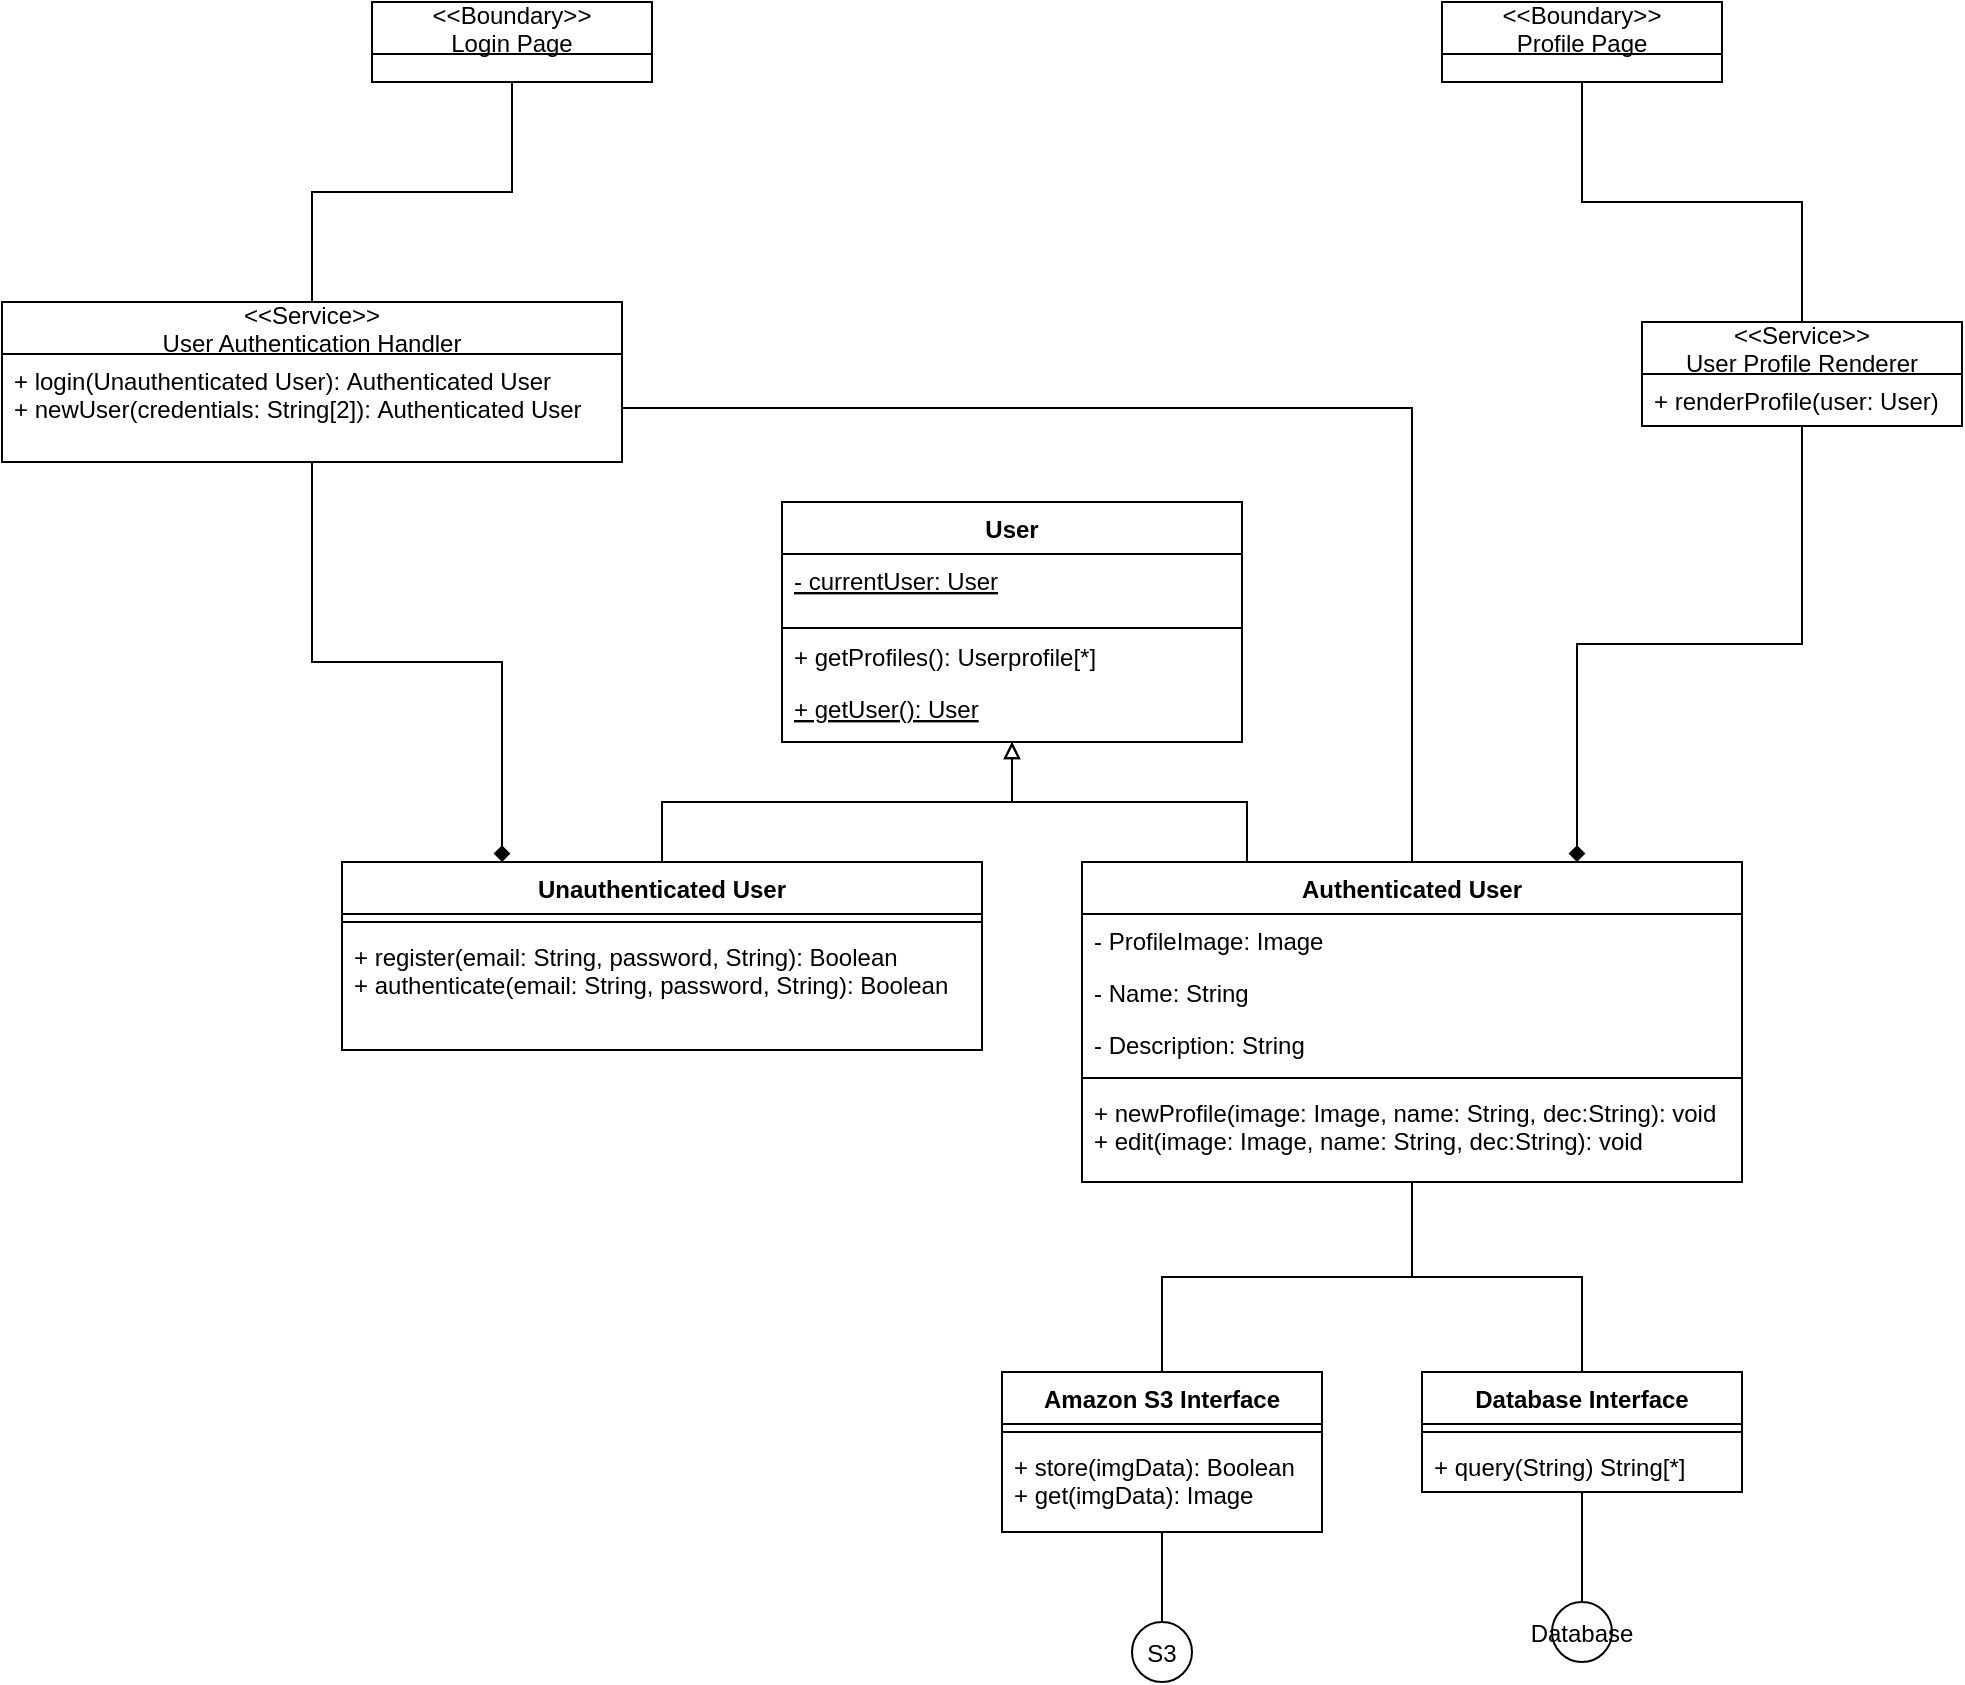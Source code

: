 <mxfile version="13.9.9" type="device"><diagram id="C5RBs43oDa-KdzZeNtuy" name="Page-1"><mxGraphModel dx="1900" dy="1807" grid="1" gridSize="10" guides="1" tooltips="1" connect="1" arrows="1" fold="1" page="1" pageScale="1" pageWidth="827" pageHeight="1169" math="0" shadow="0"><root><mxCell id="WIyWlLk6GJQsqaUBKTNV-0"/><mxCell id="WIyWlLk6GJQsqaUBKTNV-1" parent="WIyWlLk6GJQsqaUBKTNV-0"/><mxCell id="pd1Yz1n19DoRkzj_3fmT-0" value="User" style="swimlane;fontStyle=1;align=center;verticalAlign=top;childLayout=stackLayout;horizontal=1;startSize=26;horizontalStack=0;resizeParent=1;resizeParentMax=0;resizeLast=0;collapsible=1;marginBottom=0;" vertex="1" parent="WIyWlLk6GJQsqaUBKTNV-1"><mxGeometry x="330" y="150" width="230" height="120" as="geometry"/></mxCell><mxCell id="pd1Yz1n19DoRkzj_3fmT-13" value="- currentUser: User" style="text;strokeColor=none;fillColor=none;align=left;verticalAlign=top;spacingLeft=4;spacingRight=4;overflow=hidden;rotatable=0;points=[[0,0.5],[1,0.5]];portConstraint=eastwest;fontStyle=4" vertex="1" parent="pd1Yz1n19DoRkzj_3fmT-0"><mxGeometry y="26" width="230" height="36" as="geometry"/></mxCell><mxCell id="pd1Yz1n19DoRkzj_3fmT-2" value="" style="line;strokeWidth=1;fillColor=none;align=left;verticalAlign=middle;spacingTop=-1;spacingLeft=3;spacingRight=3;rotatable=0;labelPosition=right;points=[];portConstraint=eastwest;" vertex="1" parent="pd1Yz1n19DoRkzj_3fmT-0"><mxGeometry y="62" width="230" height="2" as="geometry"/></mxCell><mxCell id="pd1Yz1n19DoRkzj_3fmT-3" value="+ getProfiles(): Userprofile[*]&#10;" style="text;strokeColor=none;fillColor=none;align=left;verticalAlign=top;spacingLeft=4;spacingRight=4;overflow=hidden;rotatable=0;points=[[0,0.5],[1,0.5]];portConstraint=eastwest;fontStyle=0" vertex="1" parent="pd1Yz1n19DoRkzj_3fmT-0"><mxGeometry y="64" width="230" height="26" as="geometry"/></mxCell><mxCell id="pd1Yz1n19DoRkzj_3fmT-17" value="+ getUser(): User" style="text;strokeColor=none;fillColor=none;align=left;verticalAlign=top;spacingLeft=4;spacingRight=4;overflow=hidden;rotatable=0;points=[[0,0.5],[1,0.5]];portConstraint=eastwest;fontStyle=4" vertex="1" parent="pd1Yz1n19DoRkzj_3fmT-0"><mxGeometry y="90" width="230" height="30" as="geometry"/></mxCell><mxCell id="pd1Yz1n19DoRkzj_3fmT-14" style="edgeStyle=orthogonalEdgeStyle;rounded=0;orthogonalLoop=1;jettySize=auto;html=1;exitX=0.5;exitY=0;exitDx=0;exitDy=0;endArrow=block;endFill=0;" edge="1" parent="WIyWlLk6GJQsqaUBKTNV-1" source="pd1Yz1n19DoRkzj_3fmT-4" target="pd1Yz1n19DoRkzj_3fmT-0"><mxGeometry relative="1" as="geometry"/></mxCell><mxCell id="pd1Yz1n19DoRkzj_3fmT-44" style="edgeStyle=orthogonalEdgeStyle;rounded=0;orthogonalLoop=1;jettySize=auto;html=1;exitX=0.25;exitY=0;exitDx=0;exitDy=0;endArrow=none;endFill=0;startArrow=diamond;startFill=1;" edge="1" parent="WIyWlLk6GJQsqaUBKTNV-1" source="pd1Yz1n19DoRkzj_3fmT-4" target="pd1Yz1n19DoRkzj_3fmT-39"><mxGeometry relative="1" as="geometry"/></mxCell><mxCell id="pd1Yz1n19DoRkzj_3fmT-4" value="Unauthenticated User" style="swimlane;fontStyle=1;align=center;verticalAlign=top;childLayout=stackLayout;horizontal=1;startSize=26;horizontalStack=0;resizeParent=1;resizeParentMax=0;resizeLast=0;collapsible=1;marginBottom=0;" vertex="1" parent="WIyWlLk6GJQsqaUBKTNV-1"><mxGeometry x="110" y="330" width="320" height="94" as="geometry"/></mxCell><mxCell id="pd1Yz1n19DoRkzj_3fmT-6" value="" style="line;strokeWidth=1;fillColor=none;align=left;verticalAlign=middle;spacingTop=-1;spacingLeft=3;spacingRight=3;rotatable=0;labelPosition=right;points=[];portConstraint=eastwest;" vertex="1" parent="pd1Yz1n19DoRkzj_3fmT-4"><mxGeometry y="26" width="320" height="8" as="geometry"/></mxCell><mxCell id="pd1Yz1n19DoRkzj_3fmT-7" value="+ register(email: String, password, String): Boolean&#10;+ authenticate(email: String, password, String): Boolean" style="text;strokeColor=none;fillColor=none;align=left;verticalAlign=top;spacingLeft=4;spacingRight=4;overflow=hidden;rotatable=0;points=[[0,0.5],[1,0.5]];portConstraint=eastwest;" vertex="1" parent="pd1Yz1n19DoRkzj_3fmT-4"><mxGeometry y="34" width="320" height="60" as="geometry"/></mxCell><mxCell id="pd1Yz1n19DoRkzj_3fmT-43" style="edgeStyle=orthogonalEdgeStyle;rounded=0;orthogonalLoop=1;jettySize=auto;html=1;exitX=0.75;exitY=0;exitDx=0;exitDy=0;endArrow=none;endFill=0;startArrow=diamond;startFill=1;" edge="1" parent="WIyWlLk6GJQsqaUBKTNV-1" source="pd1Yz1n19DoRkzj_3fmT-8" target="pd1Yz1n19DoRkzj_3fmT-35"><mxGeometry relative="1" as="geometry"/></mxCell><mxCell id="pd1Yz1n19DoRkzj_3fmT-53" style="edgeStyle=orthogonalEdgeStyle;rounded=0;orthogonalLoop=1;jettySize=auto;html=1;exitX=0.25;exitY=0;exitDx=0;exitDy=0;startArrow=none;startFill=0;endArrow=block;endFill=0;" edge="1" parent="WIyWlLk6GJQsqaUBKTNV-1" source="pd1Yz1n19DoRkzj_3fmT-8" target="pd1Yz1n19DoRkzj_3fmT-0"><mxGeometry relative="1" as="geometry"/></mxCell><mxCell id="pd1Yz1n19DoRkzj_3fmT-8" value="Authenticated User" style="swimlane;fontStyle=1;align=center;verticalAlign=top;childLayout=stackLayout;horizontal=1;startSize=26;horizontalStack=0;resizeParent=1;resizeParentMax=0;resizeLast=0;collapsible=1;marginBottom=0;" vertex="1" parent="WIyWlLk6GJQsqaUBKTNV-1"><mxGeometry x="480" y="330" width="330" height="160" as="geometry"/></mxCell><mxCell id="pd1Yz1n19DoRkzj_3fmT-9" value="- ProfileImage: Image&#10;" style="text;strokeColor=none;fillColor=none;align=left;verticalAlign=top;spacingLeft=4;spacingRight=4;overflow=hidden;rotatable=0;points=[[0,0.5],[1,0.5]];portConstraint=eastwest;" vertex="1" parent="pd1Yz1n19DoRkzj_3fmT-8"><mxGeometry y="26" width="330" height="26" as="geometry"/></mxCell><mxCell id="pd1Yz1n19DoRkzj_3fmT-18" value="- Name: String&#10;" style="text;strokeColor=none;fillColor=none;align=left;verticalAlign=top;spacingLeft=4;spacingRight=4;overflow=hidden;rotatable=0;points=[[0,0.5],[1,0.5]];portConstraint=eastwest;" vertex="1" parent="pd1Yz1n19DoRkzj_3fmT-8"><mxGeometry y="52" width="330" height="26" as="geometry"/></mxCell><mxCell id="pd1Yz1n19DoRkzj_3fmT-19" value="- Description: String&#10;" style="text;strokeColor=none;fillColor=none;align=left;verticalAlign=top;spacingLeft=4;spacingRight=4;overflow=hidden;rotatable=0;points=[[0,0.5],[1,0.5]];portConstraint=eastwest;" vertex="1" parent="pd1Yz1n19DoRkzj_3fmT-8"><mxGeometry y="78" width="330" height="26" as="geometry"/></mxCell><mxCell id="pd1Yz1n19DoRkzj_3fmT-10" value="" style="line;strokeWidth=1;fillColor=none;align=left;verticalAlign=middle;spacingTop=-1;spacingLeft=3;spacingRight=3;rotatable=0;labelPosition=right;points=[];portConstraint=eastwest;" vertex="1" parent="pd1Yz1n19DoRkzj_3fmT-8"><mxGeometry y="104" width="330" height="8" as="geometry"/></mxCell><mxCell id="pd1Yz1n19DoRkzj_3fmT-11" value="+ newProfile(image: Image, name: String, dec:String): void&#10;+ edit(image: Image, name: String, dec:String): void" style="text;strokeColor=none;fillColor=none;align=left;verticalAlign=top;spacingLeft=4;spacingRight=4;overflow=hidden;rotatable=0;points=[[0,0.5],[1,0.5]];portConstraint=eastwest;" vertex="1" parent="pd1Yz1n19DoRkzj_3fmT-8"><mxGeometry y="112" width="330" height="48" as="geometry"/></mxCell><mxCell id="pd1Yz1n19DoRkzj_3fmT-24" style="edgeStyle=orthogonalEdgeStyle;rounded=0;orthogonalLoop=1;jettySize=auto;html=1;exitX=0.5;exitY=0;exitDx=0;exitDy=0;endArrow=none;endFill=0;" edge="1" parent="WIyWlLk6GJQsqaUBKTNV-1" source="pd1Yz1n19DoRkzj_3fmT-20" target="pd1Yz1n19DoRkzj_3fmT-8"><mxGeometry relative="1" as="geometry"/></mxCell><mxCell id="pd1Yz1n19DoRkzj_3fmT-20" value="Database Interface&#10;" style="swimlane;fontStyle=1;align=center;verticalAlign=top;childLayout=stackLayout;horizontal=1;startSize=26;horizontalStack=0;resizeParent=1;resizeParentMax=0;resizeLast=0;collapsible=1;marginBottom=0;" vertex="1" parent="WIyWlLk6GJQsqaUBKTNV-1"><mxGeometry x="650" y="585" width="160" height="60" as="geometry"/></mxCell><mxCell id="pd1Yz1n19DoRkzj_3fmT-22" value="" style="line;strokeWidth=1;fillColor=none;align=left;verticalAlign=middle;spacingTop=-1;spacingLeft=3;spacingRight=3;rotatable=0;labelPosition=right;points=[];portConstraint=eastwest;" vertex="1" parent="pd1Yz1n19DoRkzj_3fmT-20"><mxGeometry y="26" width="160" height="8" as="geometry"/></mxCell><mxCell id="pd1Yz1n19DoRkzj_3fmT-23" value="+ query(String) String[*]" style="text;strokeColor=none;fillColor=none;align=left;verticalAlign=top;spacingLeft=4;spacingRight=4;overflow=hidden;rotatable=0;points=[[0,0.5],[1,0.5]];portConstraint=eastwest;" vertex="1" parent="pd1Yz1n19DoRkzj_3fmT-20"><mxGeometry y="34" width="160" height="26" as="geometry"/></mxCell><mxCell id="pd1Yz1n19DoRkzj_3fmT-27" style="edgeStyle=orthogonalEdgeStyle;rounded=0;orthogonalLoop=1;jettySize=auto;html=1;exitX=0.5;exitY=0;exitDx=0;exitDy=0;endArrow=none;endFill=0;" edge="1" parent="WIyWlLk6GJQsqaUBKTNV-1" source="pd1Yz1n19DoRkzj_3fmT-26" target="pd1Yz1n19DoRkzj_3fmT-20"><mxGeometry relative="1" as="geometry"/></mxCell><mxCell id="pd1Yz1n19DoRkzj_3fmT-26" value="Database" style="ellipse;fillColor=#ffffff;strokeColor=#000000;" vertex="1" parent="WIyWlLk6GJQsqaUBKTNV-1"><mxGeometry x="715" y="700" width="30" height="30" as="geometry"/></mxCell><mxCell id="pd1Yz1n19DoRkzj_3fmT-32" style="edgeStyle=orthogonalEdgeStyle;rounded=0;orthogonalLoop=1;jettySize=auto;html=1;exitX=0.5;exitY=0;exitDx=0;exitDy=0;endArrow=none;endFill=0;" edge="1" parent="WIyWlLk6GJQsqaUBKTNV-1" source="pd1Yz1n19DoRkzj_3fmT-28" target="pd1Yz1n19DoRkzj_3fmT-8"><mxGeometry relative="1" as="geometry"/></mxCell><mxCell id="pd1Yz1n19DoRkzj_3fmT-28" value="Amazon S3 Interface" style="swimlane;fontStyle=1;align=center;verticalAlign=top;childLayout=stackLayout;horizontal=1;startSize=26;horizontalStack=0;resizeParent=1;resizeParentMax=0;resizeLast=0;collapsible=1;marginBottom=0;" vertex="1" parent="WIyWlLk6GJQsqaUBKTNV-1"><mxGeometry x="440" y="585" width="160" height="80" as="geometry"/></mxCell><mxCell id="pd1Yz1n19DoRkzj_3fmT-30" value="" style="line;strokeWidth=1;fillColor=none;align=left;verticalAlign=middle;spacingTop=-1;spacingLeft=3;spacingRight=3;rotatable=0;labelPosition=right;points=[];portConstraint=eastwest;" vertex="1" parent="pd1Yz1n19DoRkzj_3fmT-28"><mxGeometry y="26" width="160" height="8" as="geometry"/></mxCell><mxCell id="pd1Yz1n19DoRkzj_3fmT-31" value="+ store(imgData): Boolean&#10;+ get(imgData): Image" style="text;strokeColor=none;fillColor=none;align=left;verticalAlign=top;spacingLeft=4;spacingRight=4;overflow=hidden;rotatable=0;points=[[0,0.5],[1,0.5]];portConstraint=eastwest;" vertex="1" parent="pd1Yz1n19DoRkzj_3fmT-28"><mxGeometry y="34" width="160" height="46" as="geometry"/></mxCell><mxCell id="pd1Yz1n19DoRkzj_3fmT-34" style="edgeStyle=orthogonalEdgeStyle;rounded=0;orthogonalLoop=1;jettySize=auto;html=1;exitX=0.5;exitY=0;exitDx=0;exitDy=0;endArrow=none;endFill=0;" edge="1" parent="WIyWlLk6GJQsqaUBKTNV-1" source="pd1Yz1n19DoRkzj_3fmT-33" target="pd1Yz1n19DoRkzj_3fmT-28"><mxGeometry relative="1" as="geometry"/></mxCell><mxCell id="pd1Yz1n19DoRkzj_3fmT-33" value="S3" style="ellipse;fillColor=#ffffff;strokeColor=#000000;" vertex="1" parent="WIyWlLk6GJQsqaUBKTNV-1"><mxGeometry x="505" y="710" width="30" height="30" as="geometry"/></mxCell><mxCell id="pd1Yz1n19DoRkzj_3fmT-51" style="edgeStyle=orthogonalEdgeStyle;rounded=0;orthogonalLoop=1;jettySize=auto;html=1;exitX=0.5;exitY=0;exitDx=0;exitDy=0;startArrow=none;startFill=0;endArrow=none;endFill=0;" edge="1" parent="WIyWlLk6GJQsqaUBKTNV-1" source="pd1Yz1n19DoRkzj_3fmT-35" target="pd1Yz1n19DoRkzj_3fmT-49"><mxGeometry relative="1" as="geometry"/></mxCell><mxCell id="pd1Yz1n19DoRkzj_3fmT-35" value="&lt;&lt;Service&gt;&gt;&#10;User Profile Renderer" style="swimlane;fontStyle=0;childLayout=stackLayout;horizontal=1;startSize=26;fillColor=none;horizontalStack=0;resizeParent=1;resizeParentMax=0;resizeLast=0;collapsible=1;marginBottom=0;" vertex="1" parent="WIyWlLk6GJQsqaUBKTNV-1"><mxGeometry x="760" y="60" width="160" height="52" as="geometry"/></mxCell><mxCell id="pd1Yz1n19DoRkzj_3fmT-36" value="+ renderProfile(user: User)" style="text;strokeColor=none;fillColor=none;align=left;verticalAlign=top;spacingLeft=4;spacingRight=4;overflow=hidden;rotatable=0;points=[[0,0.5],[1,0.5]];portConstraint=eastwest;" vertex="1" parent="pd1Yz1n19DoRkzj_3fmT-35"><mxGeometry y="26" width="160" height="26" as="geometry"/></mxCell><mxCell id="pd1Yz1n19DoRkzj_3fmT-50" style="edgeStyle=orthogonalEdgeStyle;rounded=0;orthogonalLoop=1;jettySize=auto;html=1;exitX=0.5;exitY=0;exitDx=0;exitDy=0;startArrow=none;startFill=0;endArrow=none;endFill=0;" edge="1" parent="WIyWlLk6GJQsqaUBKTNV-1" source="pd1Yz1n19DoRkzj_3fmT-39" target="pd1Yz1n19DoRkzj_3fmT-45"><mxGeometry relative="1" as="geometry"/></mxCell><mxCell id="pd1Yz1n19DoRkzj_3fmT-39" value="&lt;&lt;Service&gt;&gt;&#10;User Authentication Handler" style="swimlane;fontStyle=0;childLayout=stackLayout;horizontal=1;startSize=26;fillColor=none;horizontalStack=0;resizeParent=1;resizeParentMax=0;resizeLast=0;collapsible=1;marginBottom=0;" vertex="1" parent="WIyWlLk6GJQsqaUBKTNV-1"><mxGeometry x="-60" y="50" width="310" height="80" as="geometry"/></mxCell><mxCell id="pd1Yz1n19DoRkzj_3fmT-40" value="+ login(Unauthenticated User): Authenticated User&#10;+ newUser(credentials: String[2]): Authenticated User" style="text;strokeColor=none;fillColor=none;align=left;verticalAlign=top;spacingLeft=4;spacingRight=4;overflow=hidden;rotatable=0;points=[[0,0.5],[1,0.5]];portConstraint=eastwest;" vertex="1" parent="pd1Yz1n19DoRkzj_3fmT-39"><mxGeometry y="26" width="310" height="54" as="geometry"/></mxCell><mxCell id="pd1Yz1n19DoRkzj_3fmT-45" value="&lt;&lt;Boundary&gt;&gt;&#10;Login Page" style="swimlane;fontStyle=0;childLayout=stackLayout;horizontal=1;startSize=26;fillColor=none;horizontalStack=0;resizeParent=1;resizeParentMax=0;resizeLast=0;collapsible=1;marginBottom=0;" vertex="1" parent="WIyWlLk6GJQsqaUBKTNV-1"><mxGeometry x="125" y="-100" width="140" height="40" as="geometry"/></mxCell><mxCell id="pd1Yz1n19DoRkzj_3fmT-49" value="&lt;&lt;Boundary&gt;&gt;&#10;Profile Page" style="swimlane;fontStyle=0;childLayout=stackLayout;horizontal=1;startSize=26;fillColor=none;horizontalStack=0;resizeParent=1;resizeParentMax=0;resizeLast=0;collapsible=1;marginBottom=0;" vertex="1" parent="WIyWlLk6GJQsqaUBKTNV-1"><mxGeometry x="660" y="-100" width="140" height="40" as="geometry"/></mxCell><mxCell id="pd1Yz1n19DoRkzj_3fmT-54" style="edgeStyle=orthogonalEdgeStyle;rounded=0;orthogonalLoop=1;jettySize=auto;html=1;exitX=1;exitY=0.5;exitDx=0;exitDy=0;entryX=0.5;entryY=0;entryDx=0;entryDy=0;startArrow=none;startFill=0;endArrow=none;endFill=0;" edge="1" parent="WIyWlLk6GJQsqaUBKTNV-1" source="pd1Yz1n19DoRkzj_3fmT-40" target="pd1Yz1n19DoRkzj_3fmT-8"><mxGeometry relative="1" as="geometry"/></mxCell></root></mxGraphModel></diagram></mxfile>